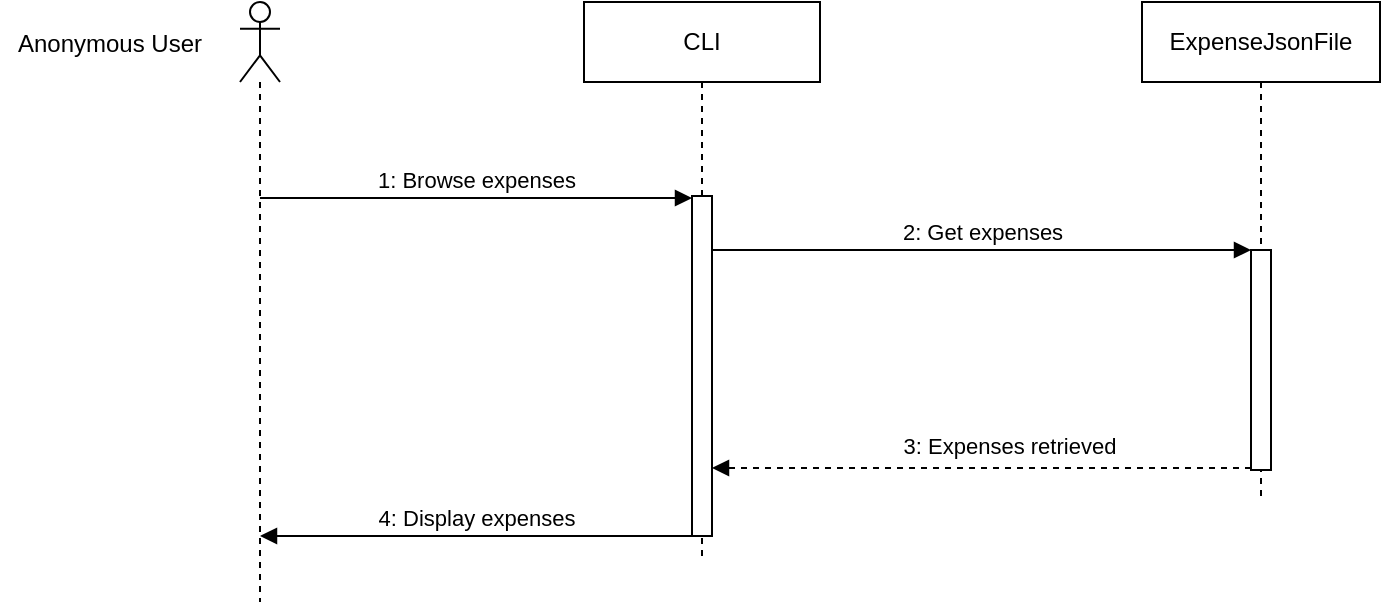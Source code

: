 <mxfile version="24.7.5">
  <diagram name="Page-1" id="XWpq3V4_VxE3uZDde52c">
    <mxGraphModel dx="1401" dy="354" grid="1" gridSize="10" guides="1" tooltips="1" connect="1" arrows="1" fold="1" page="1" pageScale="1" pageWidth="827" pageHeight="1169" math="0" shadow="0">
      <root>
        <mxCell id="0" />
        <mxCell id="1" parent="0" />
        <mxCell id="CKdDLazfFL3DEuPUGGpn-1" value="" style="shape=umlLifeline;perimeter=lifelinePerimeter;whiteSpace=wrap;html=1;container=1;dropTarget=0;collapsible=0;recursiveResize=0;outlineConnect=0;portConstraint=eastwest;newEdgeStyle={&quot;curved&quot;:0,&quot;rounded&quot;:0};participant=umlActor;" vertex="1" parent="1">
          <mxGeometry x="110" y="160" width="20" height="300" as="geometry" />
        </mxCell>
        <mxCell id="CKdDLazfFL3DEuPUGGpn-2" value="Anonymous User" style="text;html=1;align=center;verticalAlign=middle;whiteSpace=wrap;rounded=0;" vertex="1" parent="1">
          <mxGeometry x="-10" y="166" width="110" height="30" as="geometry" />
        </mxCell>
        <mxCell id="CKdDLazfFL3DEuPUGGpn-3" value="ExpenseJsonFile" style="shape=umlLifeline;perimeter=lifelinePerimeter;whiteSpace=wrap;html=1;container=1;dropTarget=0;collapsible=0;recursiveResize=0;outlineConnect=0;portConstraint=eastwest;newEdgeStyle={&quot;edgeStyle&quot;:&quot;elbowEdgeStyle&quot;,&quot;elbow&quot;:&quot;vertical&quot;,&quot;curved&quot;:0,&quot;rounded&quot;:0};" vertex="1" parent="1">
          <mxGeometry x="561" y="160" width="119" height="250" as="geometry" />
        </mxCell>
        <mxCell id="CKdDLazfFL3DEuPUGGpn-4" value="" style="html=1;points=[[0,0,0,0,5],[0,1,0,0,-5],[1,0,0,0,5],[1,1,0,0,-5]];perimeter=orthogonalPerimeter;outlineConnect=0;targetShapes=umlLifeline;portConstraint=eastwest;newEdgeStyle={&quot;curved&quot;:0,&quot;rounded&quot;:0};" vertex="1" parent="CKdDLazfFL3DEuPUGGpn-3">
          <mxGeometry x="54.5" y="124" width="10" height="110" as="geometry" />
        </mxCell>
        <mxCell id="CKdDLazfFL3DEuPUGGpn-5" value="CLI" style="shape=umlLifeline;perimeter=lifelinePerimeter;whiteSpace=wrap;html=1;container=1;dropTarget=0;collapsible=0;recursiveResize=0;outlineConnect=0;portConstraint=eastwest;newEdgeStyle={&quot;edgeStyle&quot;:&quot;elbowEdgeStyle&quot;,&quot;elbow&quot;:&quot;vertical&quot;,&quot;curved&quot;:0,&quot;rounded&quot;:0};" vertex="1" parent="1">
          <mxGeometry x="282" y="160" width="118" height="280" as="geometry" />
        </mxCell>
        <mxCell id="CKdDLazfFL3DEuPUGGpn-6" value="" style="html=1;points=[[0,0,0,0,5],[0,1,0,0,-5],[1,0,0,0,5],[1,1,0,0,-5]];perimeter=orthogonalPerimeter;outlineConnect=0;targetShapes=umlLifeline;portConstraint=eastwest;newEdgeStyle={&quot;curved&quot;:0,&quot;rounded&quot;:0};" vertex="1" parent="CKdDLazfFL3DEuPUGGpn-5">
          <mxGeometry x="54" y="97" width="10" height="170" as="geometry" />
        </mxCell>
        <mxCell id="CKdDLazfFL3DEuPUGGpn-7" value="1: Browse expenses" style="html=1;verticalAlign=bottom;endArrow=block;curved=0;rounded=0;" edge="1" parent="1">
          <mxGeometry width="80" relative="1" as="geometry">
            <mxPoint x="119.987" y="258" as="sourcePoint" />
            <mxPoint x="336" y="258" as="targetPoint" />
          </mxGeometry>
        </mxCell>
        <mxCell id="CKdDLazfFL3DEuPUGGpn-8" value="2: Get expenses" style="html=1;verticalAlign=bottom;endArrow=block;curved=0;rounded=0;" edge="1" parent="1" target="CKdDLazfFL3DEuPUGGpn-4">
          <mxGeometry width="80" relative="1" as="geometry">
            <mxPoint x="346" y="284" as="sourcePoint" />
            <mxPoint x="610" y="285" as="targetPoint" />
          </mxGeometry>
        </mxCell>
        <mxCell id="CKdDLazfFL3DEuPUGGpn-9" value="" style="html=1;verticalAlign=bottom;labelBackgroundColor=none;endArrow=block;endFill=1;dashed=1;rounded=0;" edge="1" parent="1" target="CKdDLazfFL3DEuPUGGpn-6">
          <mxGeometry width="160" relative="1" as="geometry">
            <mxPoint x="615.5" y="393" as="sourcePoint" />
            <mxPoint x="341.149" y="393" as="targetPoint" />
          </mxGeometry>
        </mxCell>
        <mxCell id="CKdDLazfFL3DEuPUGGpn-10" value="3: Expenses retrieved" style="text;html=1;align=center;verticalAlign=middle;whiteSpace=wrap;rounded=0;fontSize=11;" vertex="1" parent="1">
          <mxGeometry x="430" y="367" width="130" height="30" as="geometry" />
        </mxCell>
        <mxCell id="CKdDLazfFL3DEuPUGGpn-13" value="4: Display expenses" style="html=1;verticalAlign=bottom;endArrow=block;curved=0;rounded=0;" edge="1" parent="1" target="CKdDLazfFL3DEuPUGGpn-1">
          <mxGeometry width="80" relative="1" as="geometry">
            <mxPoint x="336.5" y="427" as="sourcePoint" />
            <mxPoint x="150" y="430" as="targetPoint" />
          </mxGeometry>
        </mxCell>
      </root>
    </mxGraphModel>
  </diagram>
</mxfile>
